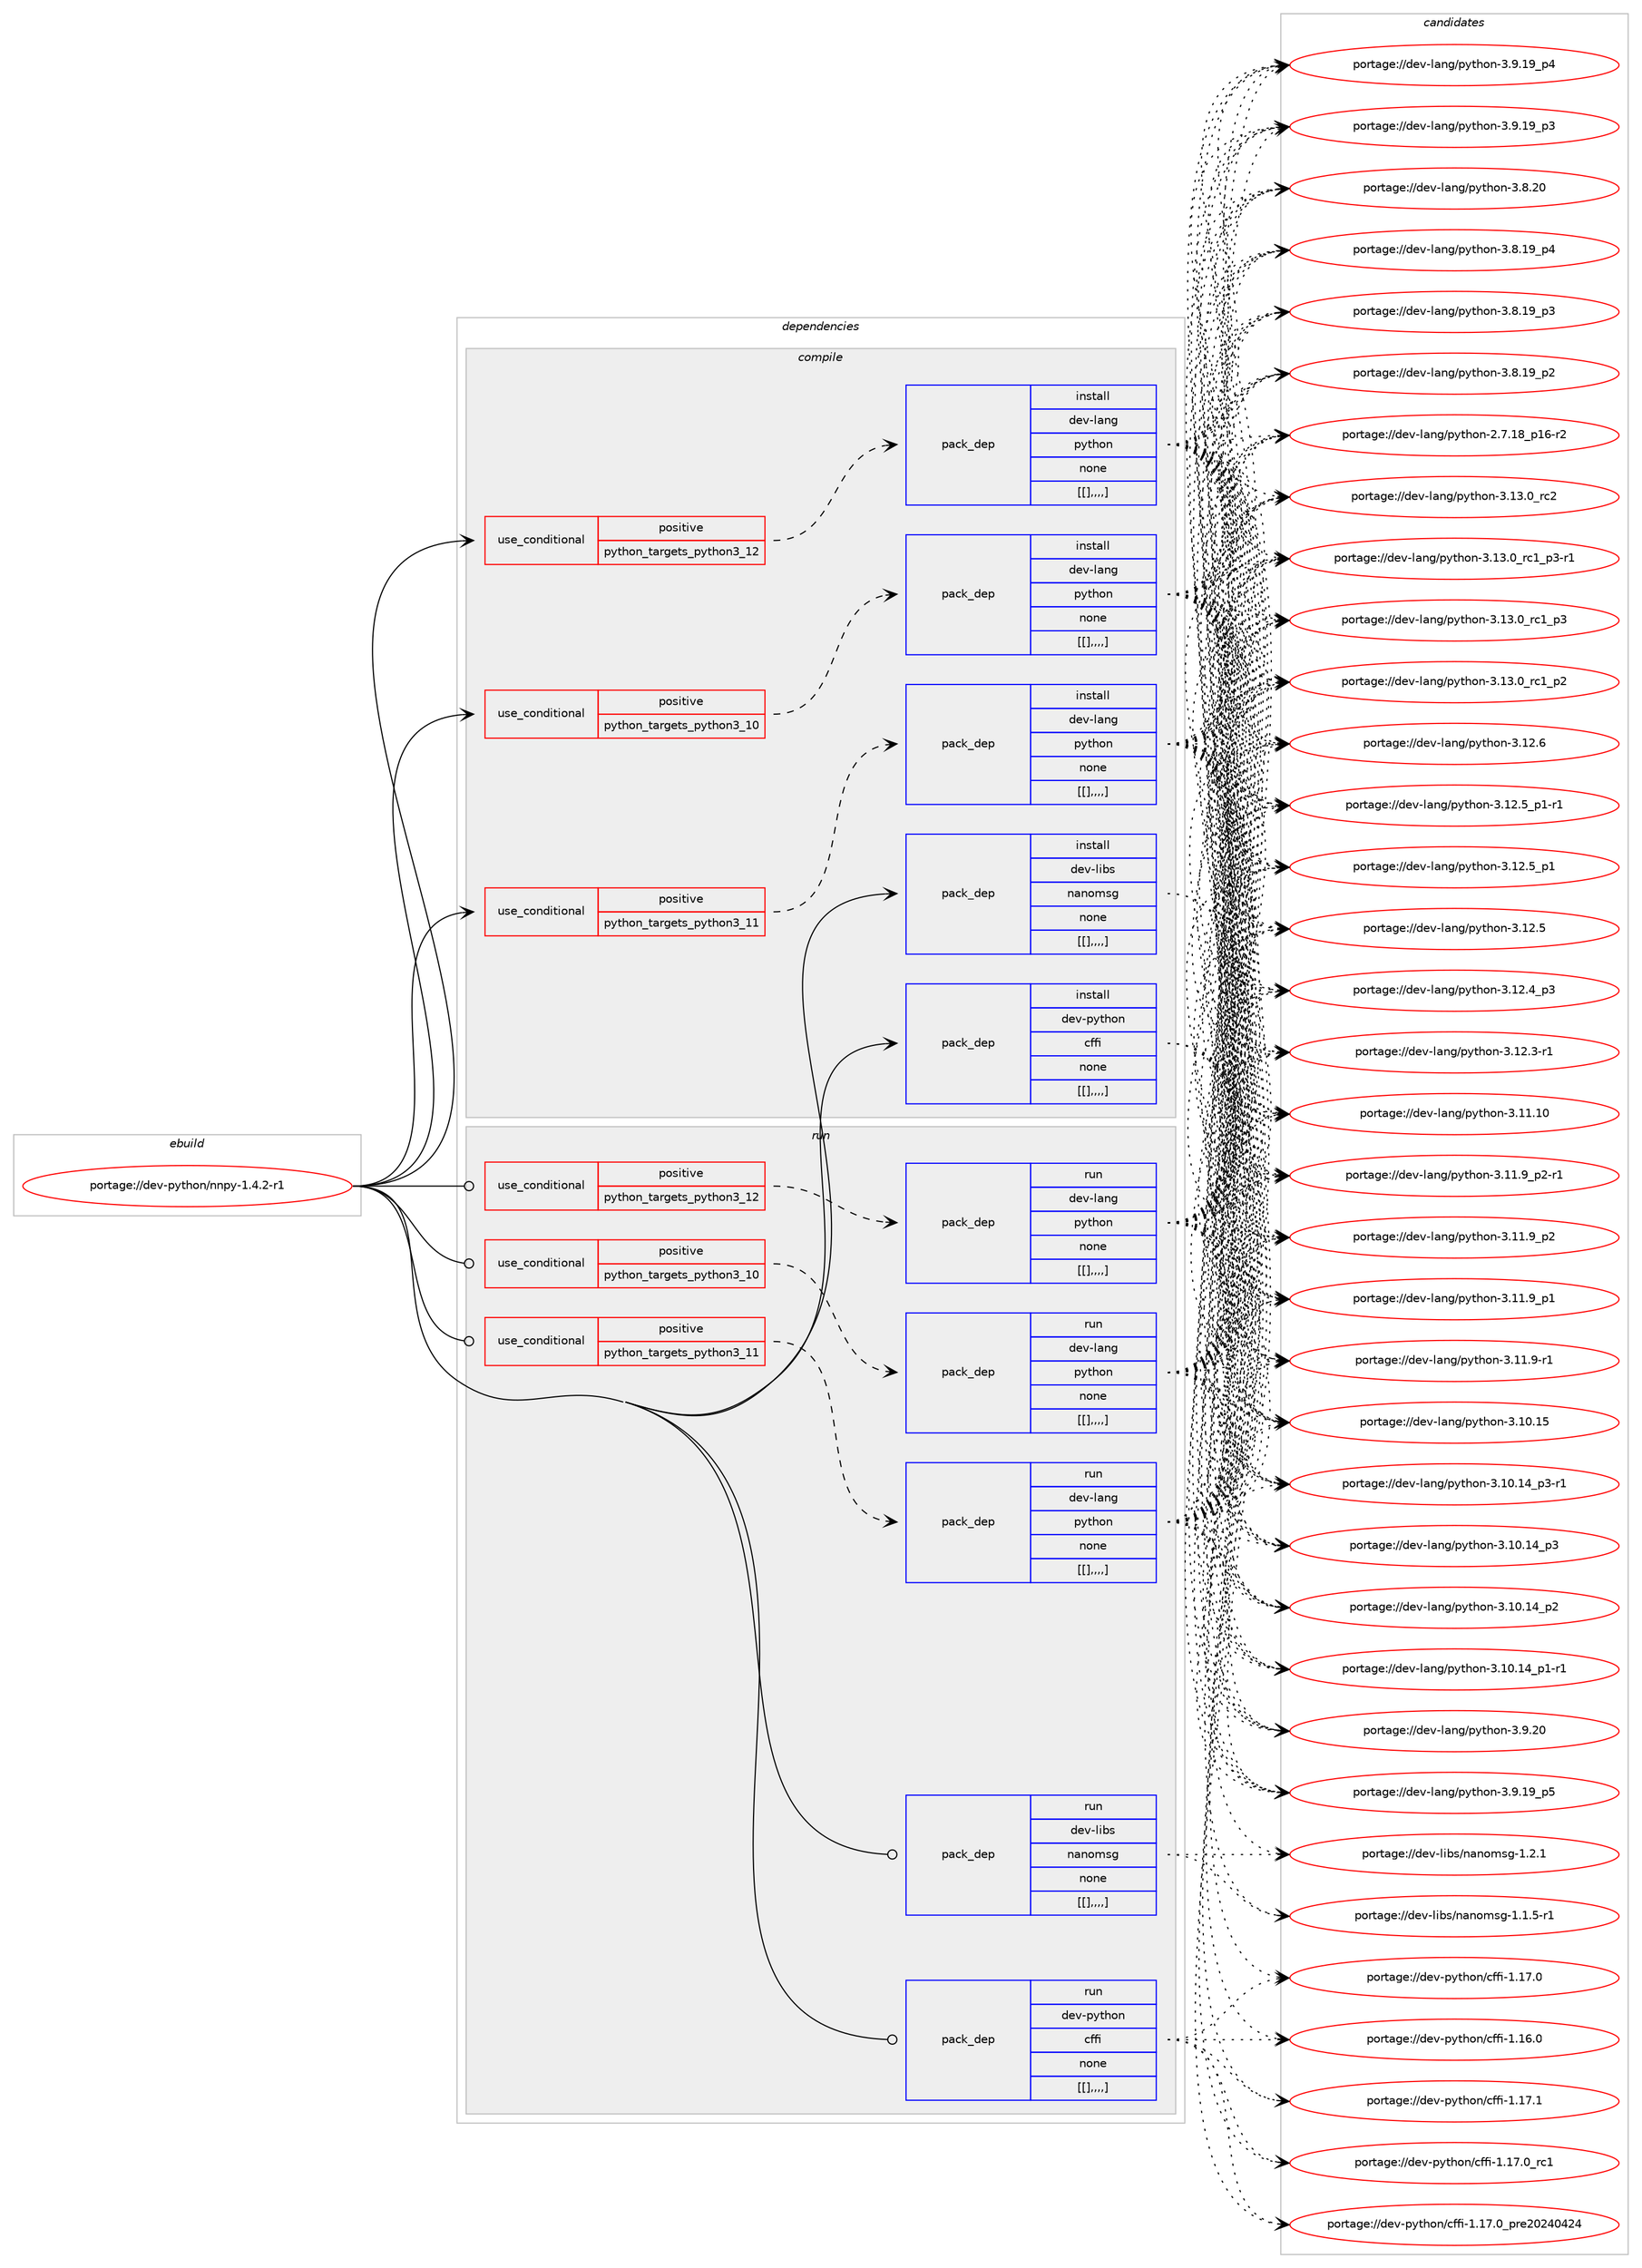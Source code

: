 digraph prolog {

# *************
# Graph options
# *************

newrank=true;
concentrate=true;
compound=true;
graph [rankdir=LR,fontname=Helvetica,fontsize=10,ranksep=1.5];#, ranksep=2.5, nodesep=0.2];
edge  [arrowhead=vee];
node  [fontname=Helvetica,fontsize=10];

# **********
# The ebuild
# **********

subgraph cluster_leftcol {
color=gray;
label=<<i>ebuild</i>>;
id [label="portage://dev-python/nnpy-1.4.2-r1", color=red, width=4, href="../dev-python/nnpy-1.4.2-r1.svg"];
}

# ****************
# The dependencies
# ****************

subgraph cluster_midcol {
color=gray;
label=<<i>dependencies</i>>;
subgraph cluster_compile {
fillcolor="#eeeeee";
style=filled;
label=<<i>compile</i>>;
subgraph cond35935 {
dependency153694 [label=<<TABLE BORDER="0" CELLBORDER="1" CELLSPACING="0" CELLPADDING="4"><TR><TD ROWSPAN="3" CELLPADDING="10">use_conditional</TD></TR><TR><TD>positive</TD></TR><TR><TD>python_targets_python3_10</TD></TR></TABLE>>, shape=none, color=red];
subgraph pack116541 {
dependency153695 [label=<<TABLE BORDER="0" CELLBORDER="1" CELLSPACING="0" CELLPADDING="4" WIDTH="220"><TR><TD ROWSPAN="6" CELLPADDING="30">pack_dep</TD></TR><TR><TD WIDTH="110">install</TD></TR><TR><TD>dev-lang</TD></TR><TR><TD>python</TD></TR><TR><TD>none</TD></TR><TR><TD>[[],,,,]</TD></TR></TABLE>>, shape=none, color=blue];
}
dependency153694:e -> dependency153695:w [weight=20,style="dashed",arrowhead="vee"];
}
id:e -> dependency153694:w [weight=20,style="solid",arrowhead="vee"];
subgraph cond35936 {
dependency153696 [label=<<TABLE BORDER="0" CELLBORDER="1" CELLSPACING="0" CELLPADDING="4"><TR><TD ROWSPAN="3" CELLPADDING="10">use_conditional</TD></TR><TR><TD>positive</TD></TR><TR><TD>python_targets_python3_11</TD></TR></TABLE>>, shape=none, color=red];
subgraph pack116542 {
dependency153697 [label=<<TABLE BORDER="0" CELLBORDER="1" CELLSPACING="0" CELLPADDING="4" WIDTH="220"><TR><TD ROWSPAN="6" CELLPADDING="30">pack_dep</TD></TR><TR><TD WIDTH="110">install</TD></TR><TR><TD>dev-lang</TD></TR><TR><TD>python</TD></TR><TR><TD>none</TD></TR><TR><TD>[[],,,,]</TD></TR></TABLE>>, shape=none, color=blue];
}
dependency153696:e -> dependency153697:w [weight=20,style="dashed",arrowhead="vee"];
}
id:e -> dependency153696:w [weight=20,style="solid",arrowhead="vee"];
subgraph cond35937 {
dependency153698 [label=<<TABLE BORDER="0" CELLBORDER="1" CELLSPACING="0" CELLPADDING="4"><TR><TD ROWSPAN="3" CELLPADDING="10">use_conditional</TD></TR><TR><TD>positive</TD></TR><TR><TD>python_targets_python3_12</TD></TR></TABLE>>, shape=none, color=red];
subgraph pack116543 {
dependency153699 [label=<<TABLE BORDER="0" CELLBORDER="1" CELLSPACING="0" CELLPADDING="4" WIDTH="220"><TR><TD ROWSPAN="6" CELLPADDING="30">pack_dep</TD></TR><TR><TD WIDTH="110">install</TD></TR><TR><TD>dev-lang</TD></TR><TR><TD>python</TD></TR><TR><TD>none</TD></TR><TR><TD>[[],,,,]</TD></TR></TABLE>>, shape=none, color=blue];
}
dependency153698:e -> dependency153699:w [weight=20,style="dashed",arrowhead="vee"];
}
id:e -> dependency153698:w [weight=20,style="solid",arrowhead="vee"];
subgraph pack116544 {
dependency153700 [label=<<TABLE BORDER="0" CELLBORDER="1" CELLSPACING="0" CELLPADDING="4" WIDTH="220"><TR><TD ROWSPAN="6" CELLPADDING="30">pack_dep</TD></TR><TR><TD WIDTH="110">install</TD></TR><TR><TD>dev-libs</TD></TR><TR><TD>nanomsg</TD></TR><TR><TD>none</TD></TR><TR><TD>[[],,,,]</TD></TR></TABLE>>, shape=none, color=blue];
}
id:e -> dependency153700:w [weight=20,style="solid",arrowhead="vee"];
subgraph pack116545 {
dependency153701 [label=<<TABLE BORDER="0" CELLBORDER="1" CELLSPACING="0" CELLPADDING="4" WIDTH="220"><TR><TD ROWSPAN="6" CELLPADDING="30">pack_dep</TD></TR><TR><TD WIDTH="110">install</TD></TR><TR><TD>dev-python</TD></TR><TR><TD>cffi</TD></TR><TR><TD>none</TD></TR><TR><TD>[[],,,,]</TD></TR></TABLE>>, shape=none, color=blue];
}
id:e -> dependency153701:w [weight=20,style="solid",arrowhead="vee"];
}
subgraph cluster_compileandrun {
fillcolor="#eeeeee";
style=filled;
label=<<i>compile and run</i>>;
}
subgraph cluster_run {
fillcolor="#eeeeee";
style=filled;
label=<<i>run</i>>;
subgraph cond35938 {
dependency153702 [label=<<TABLE BORDER="0" CELLBORDER="1" CELLSPACING="0" CELLPADDING="4"><TR><TD ROWSPAN="3" CELLPADDING="10">use_conditional</TD></TR><TR><TD>positive</TD></TR><TR><TD>python_targets_python3_10</TD></TR></TABLE>>, shape=none, color=red];
subgraph pack116546 {
dependency153703 [label=<<TABLE BORDER="0" CELLBORDER="1" CELLSPACING="0" CELLPADDING="4" WIDTH="220"><TR><TD ROWSPAN="6" CELLPADDING="30">pack_dep</TD></TR><TR><TD WIDTH="110">run</TD></TR><TR><TD>dev-lang</TD></TR><TR><TD>python</TD></TR><TR><TD>none</TD></TR><TR><TD>[[],,,,]</TD></TR></TABLE>>, shape=none, color=blue];
}
dependency153702:e -> dependency153703:w [weight=20,style="dashed",arrowhead="vee"];
}
id:e -> dependency153702:w [weight=20,style="solid",arrowhead="odot"];
subgraph cond35939 {
dependency153704 [label=<<TABLE BORDER="0" CELLBORDER="1" CELLSPACING="0" CELLPADDING="4"><TR><TD ROWSPAN="3" CELLPADDING="10">use_conditional</TD></TR><TR><TD>positive</TD></TR><TR><TD>python_targets_python3_11</TD></TR></TABLE>>, shape=none, color=red];
subgraph pack116547 {
dependency153705 [label=<<TABLE BORDER="0" CELLBORDER="1" CELLSPACING="0" CELLPADDING="4" WIDTH="220"><TR><TD ROWSPAN="6" CELLPADDING="30">pack_dep</TD></TR><TR><TD WIDTH="110">run</TD></TR><TR><TD>dev-lang</TD></TR><TR><TD>python</TD></TR><TR><TD>none</TD></TR><TR><TD>[[],,,,]</TD></TR></TABLE>>, shape=none, color=blue];
}
dependency153704:e -> dependency153705:w [weight=20,style="dashed",arrowhead="vee"];
}
id:e -> dependency153704:w [weight=20,style="solid",arrowhead="odot"];
subgraph cond35940 {
dependency153706 [label=<<TABLE BORDER="0" CELLBORDER="1" CELLSPACING="0" CELLPADDING="4"><TR><TD ROWSPAN="3" CELLPADDING="10">use_conditional</TD></TR><TR><TD>positive</TD></TR><TR><TD>python_targets_python3_12</TD></TR></TABLE>>, shape=none, color=red];
subgraph pack116548 {
dependency153707 [label=<<TABLE BORDER="0" CELLBORDER="1" CELLSPACING="0" CELLPADDING="4" WIDTH="220"><TR><TD ROWSPAN="6" CELLPADDING="30">pack_dep</TD></TR><TR><TD WIDTH="110">run</TD></TR><TR><TD>dev-lang</TD></TR><TR><TD>python</TD></TR><TR><TD>none</TD></TR><TR><TD>[[],,,,]</TD></TR></TABLE>>, shape=none, color=blue];
}
dependency153706:e -> dependency153707:w [weight=20,style="dashed",arrowhead="vee"];
}
id:e -> dependency153706:w [weight=20,style="solid",arrowhead="odot"];
subgraph pack116549 {
dependency153708 [label=<<TABLE BORDER="0" CELLBORDER="1" CELLSPACING="0" CELLPADDING="4" WIDTH="220"><TR><TD ROWSPAN="6" CELLPADDING="30">pack_dep</TD></TR><TR><TD WIDTH="110">run</TD></TR><TR><TD>dev-libs</TD></TR><TR><TD>nanomsg</TD></TR><TR><TD>none</TD></TR><TR><TD>[[],,,,]</TD></TR></TABLE>>, shape=none, color=blue];
}
id:e -> dependency153708:w [weight=20,style="solid",arrowhead="odot"];
subgraph pack116550 {
dependency153709 [label=<<TABLE BORDER="0" CELLBORDER="1" CELLSPACING="0" CELLPADDING="4" WIDTH="220"><TR><TD ROWSPAN="6" CELLPADDING="30">pack_dep</TD></TR><TR><TD WIDTH="110">run</TD></TR><TR><TD>dev-python</TD></TR><TR><TD>cffi</TD></TR><TR><TD>none</TD></TR><TR><TD>[[],,,,]</TD></TR></TABLE>>, shape=none, color=blue];
}
id:e -> dependency153709:w [weight=20,style="solid",arrowhead="odot"];
}
}

# **************
# The candidates
# **************

subgraph cluster_choices {
rank=same;
color=gray;
label=<<i>candidates</i>>;

subgraph choice116541 {
color=black;
nodesep=1;
choice10010111845108971101034711212111610411111045514649514648951149950 [label="portage://dev-lang/python-3.13.0_rc2", color=red, width=4,href="../dev-lang/python-3.13.0_rc2.svg"];
choice1001011184510897110103471121211161041111104551464951464895114994995112514511449 [label="portage://dev-lang/python-3.13.0_rc1_p3-r1", color=red, width=4,href="../dev-lang/python-3.13.0_rc1_p3-r1.svg"];
choice100101118451089711010347112121116104111110455146495146489511499499511251 [label="portage://dev-lang/python-3.13.0_rc1_p3", color=red, width=4,href="../dev-lang/python-3.13.0_rc1_p3.svg"];
choice100101118451089711010347112121116104111110455146495146489511499499511250 [label="portage://dev-lang/python-3.13.0_rc1_p2", color=red, width=4,href="../dev-lang/python-3.13.0_rc1_p2.svg"];
choice10010111845108971101034711212111610411111045514649504654 [label="portage://dev-lang/python-3.12.6", color=red, width=4,href="../dev-lang/python-3.12.6.svg"];
choice1001011184510897110103471121211161041111104551464950465395112494511449 [label="portage://dev-lang/python-3.12.5_p1-r1", color=red, width=4,href="../dev-lang/python-3.12.5_p1-r1.svg"];
choice100101118451089711010347112121116104111110455146495046539511249 [label="portage://dev-lang/python-3.12.5_p1", color=red, width=4,href="../dev-lang/python-3.12.5_p1.svg"];
choice10010111845108971101034711212111610411111045514649504653 [label="portage://dev-lang/python-3.12.5", color=red, width=4,href="../dev-lang/python-3.12.5.svg"];
choice100101118451089711010347112121116104111110455146495046529511251 [label="portage://dev-lang/python-3.12.4_p3", color=red, width=4,href="../dev-lang/python-3.12.4_p3.svg"];
choice100101118451089711010347112121116104111110455146495046514511449 [label="portage://dev-lang/python-3.12.3-r1", color=red, width=4,href="../dev-lang/python-3.12.3-r1.svg"];
choice1001011184510897110103471121211161041111104551464949464948 [label="portage://dev-lang/python-3.11.10", color=red, width=4,href="../dev-lang/python-3.11.10.svg"];
choice1001011184510897110103471121211161041111104551464949465795112504511449 [label="portage://dev-lang/python-3.11.9_p2-r1", color=red, width=4,href="../dev-lang/python-3.11.9_p2-r1.svg"];
choice100101118451089711010347112121116104111110455146494946579511250 [label="portage://dev-lang/python-3.11.9_p2", color=red, width=4,href="../dev-lang/python-3.11.9_p2.svg"];
choice100101118451089711010347112121116104111110455146494946579511249 [label="portage://dev-lang/python-3.11.9_p1", color=red, width=4,href="../dev-lang/python-3.11.9_p1.svg"];
choice100101118451089711010347112121116104111110455146494946574511449 [label="portage://dev-lang/python-3.11.9-r1", color=red, width=4,href="../dev-lang/python-3.11.9-r1.svg"];
choice1001011184510897110103471121211161041111104551464948464953 [label="portage://dev-lang/python-3.10.15", color=red, width=4,href="../dev-lang/python-3.10.15.svg"];
choice100101118451089711010347112121116104111110455146494846495295112514511449 [label="portage://dev-lang/python-3.10.14_p3-r1", color=red, width=4,href="../dev-lang/python-3.10.14_p3-r1.svg"];
choice10010111845108971101034711212111610411111045514649484649529511251 [label="portage://dev-lang/python-3.10.14_p3", color=red, width=4,href="../dev-lang/python-3.10.14_p3.svg"];
choice10010111845108971101034711212111610411111045514649484649529511250 [label="portage://dev-lang/python-3.10.14_p2", color=red, width=4,href="../dev-lang/python-3.10.14_p2.svg"];
choice100101118451089711010347112121116104111110455146494846495295112494511449 [label="portage://dev-lang/python-3.10.14_p1-r1", color=red, width=4,href="../dev-lang/python-3.10.14_p1-r1.svg"];
choice10010111845108971101034711212111610411111045514657465048 [label="portage://dev-lang/python-3.9.20", color=red, width=4,href="../dev-lang/python-3.9.20.svg"];
choice100101118451089711010347112121116104111110455146574649579511253 [label="portage://dev-lang/python-3.9.19_p5", color=red, width=4,href="../dev-lang/python-3.9.19_p5.svg"];
choice100101118451089711010347112121116104111110455146574649579511252 [label="portage://dev-lang/python-3.9.19_p4", color=red, width=4,href="../dev-lang/python-3.9.19_p4.svg"];
choice100101118451089711010347112121116104111110455146574649579511251 [label="portage://dev-lang/python-3.9.19_p3", color=red, width=4,href="../dev-lang/python-3.9.19_p3.svg"];
choice10010111845108971101034711212111610411111045514656465048 [label="portage://dev-lang/python-3.8.20", color=red, width=4,href="../dev-lang/python-3.8.20.svg"];
choice100101118451089711010347112121116104111110455146564649579511252 [label="portage://dev-lang/python-3.8.19_p4", color=red, width=4,href="../dev-lang/python-3.8.19_p4.svg"];
choice100101118451089711010347112121116104111110455146564649579511251 [label="portage://dev-lang/python-3.8.19_p3", color=red, width=4,href="../dev-lang/python-3.8.19_p3.svg"];
choice100101118451089711010347112121116104111110455146564649579511250 [label="portage://dev-lang/python-3.8.19_p2", color=red, width=4,href="../dev-lang/python-3.8.19_p2.svg"];
choice100101118451089711010347112121116104111110455046554649569511249544511450 [label="portage://dev-lang/python-2.7.18_p16-r2", color=red, width=4,href="../dev-lang/python-2.7.18_p16-r2.svg"];
dependency153695:e -> choice10010111845108971101034711212111610411111045514649514648951149950:w [style=dotted,weight="100"];
dependency153695:e -> choice1001011184510897110103471121211161041111104551464951464895114994995112514511449:w [style=dotted,weight="100"];
dependency153695:e -> choice100101118451089711010347112121116104111110455146495146489511499499511251:w [style=dotted,weight="100"];
dependency153695:e -> choice100101118451089711010347112121116104111110455146495146489511499499511250:w [style=dotted,weight="100"];
dependency153695:e -> choice10010111845108971101034711212111610411111045514649504654:w [style=dotted,weight="100"];
dependency153695:e -> choice1001011184510897110103471121211161041111104551464950465395112494511449:w [style=dotted,weight="100"];
dependency153695:e -> choice100101118451089711010347112121116104111110455146495046539511249:w [style=dotted,weight="100"];
dependency153695:e -> choice10010111845108971101034711212111610411111045514649504653:w [style=dotted,weight="100"];
dependency153695:e -> choice100101118451089711010347112121116104111110455146495046529511251:w [style=dotted,weight="100"];
dependency153695:e -> choice100101118451089711010347112121116104111110455146495046514511449:w [style=dotted,weight="100"];
dependency153695:e -> choice1001011184510897110103471121211161041111104551464949464948:w [style=dotted,weight="100"];
dependency153695:e -> choice1001011184510897110103471121211161041111104551464949465795112504511449:w [style=dotted,weight="100"];
dependency153695:e -> choice100101118451089711010347112121116104111110455146494946579511250:w [style=dotted,weight="100"];
dependency153695:e -> choice100101118451089711010347112121116104111110455146494946579511249:w [style=dotted,weight="100"];
dependency153695:e -> choice100101118451089711010347112121116104111110455146494946574511449:w [style=dotted,weight="100"];
dependency153695:e -> choice1001011184510897110103471121211161041111104551464948464953:w [style=dotted,weight="100"];
dependency153695:e -> choice100101118451089711010347112121116104111110455146494846495295112514511449:w [style=dotted,weight="100"];
dependency153695:e -> choice10010111845108971101034711212111610411111045514649484649529511251:w [style=dotted,weight="100"];
dependency153695:e -> choice10010111845108971101034711212111610411111045514649484649529511250:w [style=dotted,weight="100"];
dependency153695:e -> choice100101118451089711010347112121116104111110455146494846495295112494511449:w [style=dotted,weight="100"];
dependency153695:e -> choice10010111845108971101034711212111610411111045514657465048:w [style=dotted,weight="100"];
dependency153695:e -> choice100101118451089711010347112121116104111110455146574649579511253:w [style=dotted,weight="100"];
dependency153695:e -> choice100101118451089711010347112121116104111110455146574649579511252:w [style=dotted,weight="100"];
dependency153695:e -> choice100101118451089711010347112121116104111110455146574649579511251:w [style=dotted,weight="100"];
dependency153695:e -> choice10010111845108971101034711212111610411111045514656465048:w [style=dotted,weight="100"];
dependency153695:e -> choice100101118451089711010347112121116104111110455146564649579511252:w [style=dotted,weight="100"];
dependency153695:e -> choice100101118451089711010347112121116104111110455146564649579511251:w [style=dotted,weight="100"];
dependency153695:e -> choice100101118451089711010347112121116104111110455146564649579511250:w [style=dotted,weight="100"];
dependency153695:e -> choice100101118451089711010347112121116104111110455046554649569511249544511450:w [style=dotted,weight="100"];
}
subgraph choice116542 {
color=black;
nodesep=1;
choice10010111845108971101034711212111610411111045514649514648951149950 [label="portage://dev-lang/python-3.13.0_rc2", color=red, width=4,href="../dev-lang/python-3.13.0_rc2.svg"];
choice1001011184510897110103471121211161041111104551464951464895114994995112514511449 [label="portage://dev-lang/python-3.13.0_rc1_p3-r1", color=red, width=4,href="../dev-lang/python-3.13.0_rc1_p3-r1.svg"];
choice100101118451089711010347112121116104111110455146495146489511499499511251 [label="portage://dev-lang/python-3.13.0_rc1_p3", color=red, width=4,href="../dev-lang/python-3.13.0_rc1_p3.svg"];
choice100101118451089711010347112121116104111110455146495146489511499499511250 [label="portage://dev-lang/python-3.13.0_rc1_p2", color=red, width=4,href="../dev-lang/python-3.13.0_rc1_p2.svg"];
choice10010111845108971101034711212111610411111045514649504654 [label="portage://dev-lang/python-3.12.6", color=red, width=4,href="../dev-lang/python-3.12.6.svg"];
choice1001011184510897110103471121211161041111104551464950465395112494511449 [label="portage://dev-lang/python-3.12.5_p1-r1", color=red, width=4,href="../dev-lang/python-3.12.5_p1-r1.svg"];
choice100101118451089711010347112121116104111110455146495046539511249 [label="portage://dev-lang/python-3.12.5_p1", color=red, width=4,href="../dev-lang/python-3.12.5_p1.svg"];
choice10010111845108971101034711212111610411111045514649504653 [label="portage://dev-lang/python-3.12.5", color=red, width=4,href="../dev-lang/python-3.12.5.svg"];
choice100101118451089711010347112121116104111110455146495046529511251 [label="portage://dev-lang/python-3.12.4_p3", color=red, width=4,href="../dev-lang/python-3.12.4_p3.svg"];
choice100101118451089711010347112121116104111110455146495046514511449 [label="portage://dev-lang/python-3.12.3-r1", color=red, width=4,href="../dev-lang/python-3.12.3-r1.svg"];
choice1001011184510897110103471121211161041111104551464949464948 [label="portage://dev-lang/python-3.11.10", color=red, width=4,href="../dev-lang/python-3.11.10.svg"];
choice1001011184510897110103471121211161041111104551464949465795112504511449 [label="portage://dev-lang/python-3.11.9_p2-r1", color=red, width=4,href="../dev-lang/python-3.11.9_p2-r1.svg"];
choice100101118451089711010347112121116104111110455146494946579511250 [label="portage://dev-lang/python-3.11.9_p2", color=red, width=4,href="../dev-lang/python-3.11.9_p2.svg"];
choice100101118451089711010347112121116104111110455146494946579511249 [label="portage://dev-lang/python-3.11.9_p1", color=red, width=4,href="../dev-lang/python-3.11.9_p1.svg"];
choice100101118451089711010347112121116104111110455146494946574511449 [label="portage://dev-lang/python-3.11.9-r1", color=red, width=4,href="../dev-lang/python-3.11.9-r1.svg"];
choice1001011184510897110103471121211161041111104551464948464953 [label="portage://dev-lang/python-3.10.15", color=red, width=4,href="../dev-lang/python-3.10.15.svg"];
choice100101118451089711010347112121116104111110455146494846495295112514511449 [label="portage://dev-lang/python-3.10.14_p3-r1", color=red, width=4,href="../dev-lang/python-3.10.14_p3-r1.svg"];
choice10010111845108971101034711212111610411111045514649484649529511251 [label="portage://dev-lang/python-3.10.14_p3", color=red, width=4,href="../dev-lang/python-3.10.14_p3.svg"];
choice10010111845108971101034711212111610411111045514649484649529511250 [label="portage://dev-lang/python-3.10.14_p2", color=red, width=4,href="../dev-lang/python-3.10.14_p2.svg"];
choice100101118451089711010347112121116104111110455146494846495295112494511449 [label="portage://dev-lang/python-3.10.14_p1-r1", color=red, width=4,href="../dev-lang/python-3.10.14_p1-r1.svg"];
choice10010111845108971101034711212111610411111045514657465048 [label="portage://dev-lang/python-3.9.20", color=red, width=4,href="../dev-lang/python-3.9.20.svg"];
choice100101118451089711010347112121116104111110455146574649579511253 [label="portage://dev-lang/python-3.9.19_p5", color=red, width=4,href="../dev-lang/python-3.9.19_p5.svg"];
choice100101118451089711010347112121116104111110455146574649579511252 [label="portage://dev-lang/python-3.9.19_p4", color=red, width=4,href="../dev-lang/python-3.9.19_p4.svg"];
choice100101118451089711010347112121116104111110455146574649579511251 [label="portage://dev-lang/python-3.9.19_p3", color=red, width=4,href="../dev-lang/python-3.9.19_p3.svg"];
choice10010111845108971101034711212111610411111045514656465048 [label="portage://dev-lang/python-3.8.20", color=red, width=4,href="../dev-lang/python-3.8.20.svg"];
choice100101118451089711010347112121116104111110455146564649579511252 [label="portage://dev-lang/python-3.8.19_p4", color=red, width=4,href="../dev-lang/python-3.8.19_p4.svg"];
choice100101118451089711010347112121116104111110455146564649579511251 [label="portage://dev-lang/python-3.8.19_p3", color=red, width=4,href="../dev-lang/python-3.8.19_p3.svg"];
choice100101118451089711010347112121116104111110455146564649579511250 [label="portage://dev-lang/python-3.8.19_p2", color=red, width=4,href="../dev-lang/python-3.8.19_p2.svg"];
choice100101118451089711010347112121116104111110455046554649569511249544511450 [label="portage://dev-lang/python-2.7.18_p16-r2", color=red, width=4,href="../dev-lang/python-2.7.18_p16-r2.svg"];
dependency153697:e -> choice10010111845108971101034711212111610411111045514649514648951149950:w [style=dotted,weight="100"];
dependency153697:e -> choice1001011184510897110103471121211161041111104551464951464895114994995112514511449:w [style=dotted,weight="100"];
dependency153697:e -> choice100101118451089711010347112121116104111110455146495146489511499499511251:w [style=dotted,weight="100"];
dependency153697:e -> choice100101118451089711010347112121116104111110455146495146489511499499511250:w [style=dotted,weight="100"];
dependency153697:e -> choice10010111845108971101034711212111610411111045514649504654:w [style=dotted,weight="100"];
dependency153697:e -> choice1001011184510897110103471121211161041111104551464950465395112494511449:w [style=dotted,weight="100"];
dependency153697:e -> choice100101118451089711010347112121116104111110455146495046539511249:w [style=dotted,weight="100"];
dependency153697:e -> choice10010111845108971101034711212111610411111045514649504653:w [style=dotted,weight="100"];
dependency153697:e -> choice100101118451089711010347112121116104111110455146495046529511251:w [style=dotted,weight="100"];
dependency153697:e -> choice100101118451089711010347112121116104111110455146495046514511449:w [style=dotted,weight="100"];
dependency153697:e -> choice1001011184510897110103471121211161041111104551464949464948:w [style=dotted,weight="100"];
dependency153697:e -> choice1001011184510897110103471121211161041111104551464949465795112504511449:w [style=dotted,weight="100"];
dependency153697:e -> choice100101118451089711010347112121116104111110455146494946579511250:w [style=dotted,weight="100"];
dependency153697:e -> choice100101118451089711010347112121116104111110455146494946579511249:w [style=dotted,weight="100"];
dependency153697:e -> choice100101118451089711010347112121116104111110455146494946574511449:w [style=dotted,weight="100"];
dependency153697:e -> choice1001011184510897110103471121211161041111104551464948464953:w [style=dotted,weight="100"];
dependency153697:e -> choice100101118451089711010347112121116104111110455146494846495295112514511449:w [style=dotted,weight="100"];
dependency153697:e -> choice10010111845108971101034711212111610411111045514649484649529511251:w [style=dotted,weight="100"];
dependency153697:e -> choice10010111845108971101034711212111610411111045514649484649529511250:w [style=dotted,weight="100"];
dependency153697:e -> choice100101118451089711010347112121116104111110455146494846495295112494511449:w [style=dotted,weight="100"];
dependency153697:e -> choice10010111845108971101034711212111610411111045514657465048:w [style=dotted,weight="100"];
dependency153697:e -> choice100101118451089711010347112121116104111110455146574649579511253:w [style=dotted,weight="100"];
dependency153697:e -> choice100101118451089711010347112121116104111110455146574649579511252:w [style=dotted,weight="100"];
dependency153697:e -> choice100101118451089711010347112121116104111110455146574649579511251:w [style=dotted,weight="100"];
dependency153697:e -> choice10010111845108971101034711212111610411111045514656465048:w [style=dotted,weight="100"];
dependency153697:e -> choice100101118451089711010347112121116104111110455146564649579511252:w [style=dotted,weight="100"];
dependency153697:e -> choice100101118451089711010347112121116104111110455146564649579511251:w [style=dotted,weight="100"];
dependency153697:e -> choice100101118451089711010347112121116104111110455146564649579511250:w [style=dotted,weight="100"];
dependency153697:e -> choice100101118451089711010347112121116104111110455046554649569511249544511450:w [style=dotted,weight="100"];
}
subgraph choice116543 {
color=black;
nodesep=1;
choice10010111845108971101034711212111610411111045514649514648951149950 [label="portage://dev-lang/python-3.13.0_rc2", color=red, width=4,href="../dev-lang/python-3.13.0_rc2.svg"];
choice1001011184510897110103471121211161041111104551464951464895114994995112514511449 [label="portage://dev-lang/python-3.13.0_rc1_p3-r1", color=red, width=4,href="../dev-lang/python-3.13.0_rc1_p3-r1.svg"];
choice100101118451089711010347112121116104111110455146495146489511499499511251 [label="portage://dev-lang/python-3.13.0_rc1_p3", color=red, width=4,href="../dev-lang/python-3.13.0_rc1_p3.svg"];
choice100101118451089711010347112121116104111110455146495146489511499499511250 [label="portage://dev-lang/python-3.13.0_rc1_p2", color=red, width=4,href="../dev-lang/python-3.13.0_rc1_p2.svg"];
choice10010111845108971101034711212111610411111045514649504654 [label="portage://dev-lang/python-3.12.6", color=red, width=4,href="../dev-lang/python-3.12.6.svg"];
choice1001011184510897110103471121211161041111104551464950465395112494511449 [label="portage://dev-lang/python-3.12.5_p1-r1", color=red, width=4,href="../dev-lang/python-3.12.5_p1-r1.svg"];
choice100101118451089711010347112121116104111110455146495046539511249 [label="portage://dev-lang/python-3.12.5_p1", color=red, width=4,href="../dev-lang/python-3.12.5_p1.svg"];
choice10010111845108971101034711212111610411111045514649504653 [label="portage://dev-lang/python-3.12.5", color=red, width=4,href="../dev-lang/python-3.12.5.svg"];
choice100101118451089711010347112121116104111110455146495046529511251 [label="portage://dev-lang/python-3.12.4_p3", color=red, width=4,href="../dev-lang/python-3.12.4_p3.svg"];
choice100101118451089711010347112121116104111110455146495046514511449 [label="portage://dev-lang/python-3.12.3-r1", color=red, width=4,href="../dev-lang/python-3.12.3-r1.svg"];
choice1001011184510897110103471121211161041111104551464949464948 [label="portage://dev-lang/python-3.11.10", color=red, width=4,href="../dev-lang/python-3.11.10.svg"];
choice1001011184510897110103471121211161041111104551464949465795112504511449 [label="portage://dev-lang/python-3.11.9_p2-r1", color=red, width=4,href="../dev-lang/python-3.11.9_p2-r1.svg"];
choice100101118451089711010347112121116104111110455146494946579511250 [label="portage://dev-lang/python-3.11.9_p2", color=red, width=4,href="../dev-lang/python-3.11.9_p2.svg"];
choice100101118451089711010347112121116104111110455146494946579511249 [label="portage://dev-lang/python-3.11.9_p1", color=red, width=4,href="../dev-lang/python-3.11.9_p1.svg"];
choice100101118451089711010347112121116104111110455146494946574511449 [label="portage://dev-lang/python-3.11.9-r1", color=red, width=4,href="../dev-lang/python-3.11.9-r1.svg"];
choice1001011184510897110103471121211161041111104551464948464953 [label="portage://dev-lang/python-3.10.15", color=red, width=4,href="../dev-lang/python-3.10.15.svg"];
choice100101118451089711010347112121116104111110455146494846495295112514511449 [label="portage://dev-lang/python-3.10.14_p3-r1", color=red, width=4,href="../dev-lang/python-3.10.14_p3-r1.svg"];
choice10010111845108971101034711212111610411111045514649484649529511251 [label="portage://dev-lang/python-3.10.14_p3", color=red, width=4,href="../dev-lang/python-3.10.14_p3.svg"];
choice10010111845108971101034711212111610411111045514649484649529511250 [label="portage://dev-lang/python-3.10.14_p2", color=red, width=4,href="../dev-lang/python-3.10.14_p2.svg"];
choice100101118451089711010347112121116104111110455146494846495295112494511449 [label="portage://dev-lang/python-3.10.14_p1-r1", color=red, width=4,href="../dev-lang/python-3.10.14_p1-r1.svg"];
choice10010111845108971101034711212111610411111045514657465048 [label="portage://dev-lang/python-3.9.20", color=red, width=4,href="../dev-lang/python-3.9.20.svg"];
choice100101118451089711010347112121116104111110455146574649579511253 [label="portage://dev-lang/python-3.9.19_p5", color=red, width=4,href="../dev-lang/python-3.9.19_p5.svg"];
choice100101118451089711010347112121116104111110455146574649579511252 [label="portage://dev-lang/python-3.9.19_p4", color=red, width=4,href="../dev-lang/python-3.9.19_p4.svg"];
choice100101118451089711010347112121116104111110455146574649579511251 [label="portage://dev-lang/python-3.9.19_p3", color=red, width=4,href="../dev-lang/python-3.9.19_p3.svg"];
choice10010111845108971101034711212111610411111045514656465048 [label="portage://dev-lang/python-3.8.20", color=red, width=4,href="../dev-lang/python-3.8.20.svg"];
choice100101118451089711010347112121116104111110455146564649579511252 [label="portage://dev-lang/python-3.8.19_p4", color=red, width=4,href="../dev-lang/python-3.8.19_p4.svg"];
choice100101118451089711010347112121116104111110455146564649579511251 [label="portage://dev-lang/python-3.8.19_p3", color=red, width=4,href="../dev-lang/python-3.8.19_p3.svg"];
choice100101118451089711010347112121116104111110455146564649579511250 [label="portage://dev-lang/python-3.8.19_p2", color=red, width=4,href="../dev-lang/python-3.8.19_p2.svg"];
choice100101118451089711010347112121116104111110455046554649569511249544511450 [label="portage://dev-lang/python-2.7.18_p16-r2", color=red, width=4,href="../dev-lang/python-2.7.18_p16-r2.svg"];
dependency153699:e -> choice10010111845108971101034711212111610411111045514649514648951149950:w [style=dotted,weight="100"];
dependency153699:e -> choice1001011184510897110103471121211161041111104551464951464895114994995112514511449:w [style=dotted,weight="100"];
dependency153699:e -> choice100101118451089711010347112121116104111110455146495146489511499499511251:w [style=dotted,weight="100"];
dependency153699:e -> choice100101118451089711010347112121116104111110455146495146489511499499511250:w [style=dotted,weight="100"];
dependency153699:e -> choice10010111845108971101034711212111610411111045514649504654:w [style=dotted,weight="100"];
dependency153699:e -> choice1001011184510897110103471121211161041111104551464950465395112494511449:w [style=dotted,weight="100"];
dependency153699:e -> choice100101118451089711010347112121116104111110455146495046539511249:w [style=dotted,weight="100"];
dependency153699:e -> choice10010111845108971101034711212111610411111045514649504653:w [style=dotted,weight="100"];
dependency153699:e -> choice100101118451089711010347112121116104111110455146495046529511251:w [style=dotted,weight="100"];
dependency153699:e -> choice100101118451089711010347112121116104111110455146495046514511449:w [style=dotted,weight="100"];
dependency153699:e -> choice1001011184510897110103471121211161041111104551464949464948:w [style=dotted,weight="100"];
dependency153699:e -> choice1001011184510897110103471121211161041111104551464949465795112504511449:w [style=dotted,weight="100"];
dependency153699:e -> choice100101118451089711010347112121116104111110455146494946579511250:w [style=dotted,weight="100"];
dependency153699:e -> choice100101118451089711010347112121116104111110455146494946579511249:w [style=dotted,weight="100"];
dependency153699:e -> choice100101118451089711010347112121116104111110455146494946574511449:w [style=dotted,weight="100"];
dependency153699:e -> choice1001011184510897110103471121211161041111104551464948464953:w [style=dotted,weight="100"];
dependency153699:e -> choice100101118451089711010347112121116104111110455146494846495295112514511449:w [style=dotted,weight="100"];
dependency153699:e -> choice10010111845108971101034711212111610411111045514649484649529511251:w [style=dotted,weight="100"];
dependency153699:e -> choice10010111845108971101034711212111610411111045514649484649529511250:w [style=dotted,weight="100"];
dependency153699:e -> choice100101118451089711010347112121116104111110455146494846495295112494511449:w [style=dotted,weight="100"];
dependency153699:e -> choice10010111845108971101034711212111610411111045514657465048:w [style=dotted,weight="100"];
dependency153699:e -> choice100101118451089711010347112121116104111110455146574649579511253:w [style=dotted,weight="100"];
dependency153699:e -> choice100101118451089711010347112121116104111110455146574649579511252:w [style=dotted,weight="100"];
dependency153699:e -> choice100101118451089711010347112121116104111110455146574649579511251:w [style=dotted,weight="100"];
dependency153699:e -> choice10010111845108971101034711212111610411111045514656465048:w [style=dotted,weight="100"];
dependency153699:e -> choice100101118451089711010347112121116104111110455146564649579511252:w [style=dotted,weight="100"];
dependency153699:e -> choice100101118451089711010347112121116104111110455146564649579511251:w [style=dotted,weight="100"];
dependency153699:e -> choice100101118451089711010347112121116104111110455146564649579511250:w [style=dotted,weight="100"];
dependency153699:e -> choice100101118451089711010347112121116104111110455046554649569511249544511450:w [style=dotted,weight="100"];
}
subgraph choice116544 {
color=black;
nodesep=1;
choice10010111845108105981154711097110111109115103454946504649 [label="portage://dev-libs/nanomsg-1.2.1", color=red, width=4,href="../dev-libs/nanomsg-1.2.1.svg"];
choice100101118451081059811547110971101111091151034549464946534511449 [label="portage://dev-libs/nanomsg-1.1.5-r1", color=red, width=4,href="../dev-libs/nanomsg-1.1.5-r1.svg"];
dependency153700:e -> choice10010111845108105981154711097110111109115103454946504649:w [style=dotted,weight="100"];
dependency153700:e -> choice100101118451081059811547110971101111091151034549464946534511449:w [style=dotted,weight="100"];
}
subgraph choice116545 {
color=black;
nodesep=1;
choice10010111845112121116104111110479910210210545494649554649 [label="portage://dev-python/cffi-1.17.1", color=red, width=4,href="../dev-python/cffi-1.17.1.svg"];
choice10010111845112121116104111110479910210210545494649554648951149949 [label="portage://dev-python/cffi-1.17.0_rc1", color=red, width=4,href="../dev-python/cffi-1.17.0_rc1.svg"];
choice10010111845112121116104111110479910210210545494649554648951121141015048505248525052 [label="portage://dev-python/cffi-1.17.0_pre20240424", color=red, width=4,href="../dev-python/cffi-1.17.0_pre20240424.svg"];
choice10010111845112121116104111110479910210210545494649554648 [label="portage://dev-python/cffi-1.17.0", color=red, width=4,href="../dev-python/cffi-1.17.0.svg"];
choice10010111845112121116104111110479910210210545494649544648 [label="portage://dev-python/cffi-1.16.0", color=red, width=4,href="../dev-python/cffi-1.16.0.svg"];
dependency153701:e -> choice10010111845112121116104111110479910210210545494649554649:w [style=dotted,weight="100"];
dependency153701:e -> choice10010111845112121116104111110479910210210545494649554648951149949:w [style=dotted,weight="100"];
dependency153701:e -> choice10010111845112121116104111110479910210210545494649554648951121141015048505248525052:w [style=dotted,weight="100"];
dependency153701:e -> choice10010111845112121116104111110479910210210545494649554648:w [style=dotted,weight="100"];
dependency153701:e -> choice10010111845112121116104111110479910210210545494649544648:w [style=dotted,weight="100"];
}
subgraph choice116546 {
color=black;
nodesep=1;
choice10010111845108971101034711212111610411111045514649514648951149950 [label="portage://dev-lang/python-3.13.0_rc2", color=red, width=4,href="../dev-lang/python-3.13.0_rc2.svg"];
choice1001011184510897110103471121211161041111104551464951464895114994995112514511449 [label="portage://dev-lang/python-3.13.0_rc1_p3-r1", color=red, width=4,href="../dev-lang/python-3.13.0_rc1_p3-r1.svg"];
choice100101118451089711010347112121116104111110455146495146489511499499511251 [label="portage://dev-lang/python-3.13.0_rc1_p3", color=red, width=4,href="../dev-lang/python-3.13.0_rc1_p3.svg"];
choice100101118451089711010347112121116104111110455146495146489511499499511250 [label="portage://dev-lang/python-3.13.0_rc1_p2", color=red, width=4,href="../dev-lang/python-3.13.0_rc1_p2.svg"];
choice10010111845108971101034711212111610411111045514649504654 [label="portage://dev-lang/python-3.12.6", color=red, width=4,href="../dev-lang/python-3.12.6.svg"];
choice1001011184510897110103471121211161041111104551464950465395112494511449 [label="portage://dev-lang/python-3.12.5_p1-r1", color=red, width=4,href="../dev-lang/python-3.12.5_p1-r1.svg"];
choice100101118451089711010347112121116104111110455146495046539511249 [label="portage://dev-lang/python-3.12.5_p1", color=red, width=4,href="../dev-lang/python-3.12.5_p1.svg"];
choice10010111845108971101034711212111610411111045514649504653 [label="portage://dev-lang/python-3.12.5", color=red, width=4,href="../dev-lang/python-3.12.5.svg"];
choice100101118451089711010347112121116104111110455146495046529511251 [label="portage://dev-lang/python-3.12.4_p3", color=red, width=4,href="../dev-lang/python-3.12.4_p3.svg"];
choice100101118451089711010347112121116104111110455146495046514511449 [label="portage://dev-lang/python-3.12.3-r1", color=red, width=4,href="../dev-lang/python-3.12.3-r1.svg"];
choice1001011184510897110103471121211161041111104551464949464948 [label="portage://dev-lang/python-3.11.10", color=red, width=4,href="../dev-lang/python-3.11.10.svg"];
choice1001011184510897110103471121211161041111104551464949465795112504511449 [label="portage://dev-lang/python-3.11.9_p2-r1", color=red, width=4,href="../dev-lang/python-3.11.9_p2-r1.svg"];
choice100101118451089711010347112121116104111110455146494946579511250 [label="portage://dev-lang/python-3.11.9_p2", color=red, width=4,href="../dev-lang/python-3.11.9_p2.svg"];
choice100101118451089711010347112121116104111110455146494946579511249 [label="portage://dev-lang/python-3.11.9_p1", color=red, width=4,href="../dev-lang/python-3.11.9_p1.svg"];
choice100101118451089711010347112121116104111110455146494946574511449 [label="portage://dev-lang/python-3.11.9-r1", color=red, width=4,href="../dev-lang/python-3.11.9-r1.svg"];
choice1001011184510897110103471121211161041111104551464948464953 [label="portage://dev-lang/python-3.10.15", color=red, width=4,href="../dev-lang/python-3.10.15.svg"];
choice100101118451089711010347112121116104111110455146494846495295112514511449 [label="portage://dev-lang/python-3.10.14_p3-r1", color=red, width=4,href="../dev-lang/python-3.10.14_p3-r1.svg"];
choice10010111845108971101034711212111610411111045514649484649529511251 [label="portage://dev-lang/python-3.10.14_p3", color=red, width=4,href="../dev-lang/python-3.10.14_p3.svg"];
choice10010111845108971101034711212111610411111045514649484649529511250 [label="portage://dev-lang/python-3.10.14_p2", color=red, width=4,href="../dev-lang/python-3.10.14_p2.svg"];
choice100101118451089711010347112121116104111110455146494846495295112494511449 [label="portage://dev-lang/python-3.10.14_p1-r1", color=red, width=4,href="../dev-lang/python-3.10.14_p1-r1.svg"];
choice10010111845108971101034711212111610411111045514657465048 [label="portage://dev-lang/python-3.9.20", color=red, width=4,href="../dev-lang/python-3.9.20.svg"];
choice100101118451089711010347112121116104111110455146574649579511253 [label="portage://dev-lang/python-3.9.19_p5", color=red, width=4,href="../dev-lang/python-3.9.19_p5.svg"];
choice100101118451089711010347112121116104111110455146574649579511252 [label="portage://dev-lang/python-3.9.19_p4", color=red, width=4,href="../dev-lang/python-3.9.19_p4.svg"];
choice100101118451089711010347112121116104111110455146574649579511251 [label="portage://dev-lang/python-3.9.19_p3", color=red, width=4,href="../dev-lang/python-3.9.19_p3.svg"];
choice10010111845108971101034711212111610411111045514656465048 [label="portage://dev-lang/python-3.8.20", color=red, width=4,href="../dev-lang/python-3.8.20.svg"];
choice100101118451089711010347112121116104111110455146564649579511252 [label="portage://dev-lang/python-3.8.19_p4", color=red, width=4,href="../dev-lang/python-3.8.19_p4.svg"];
choice100101118451089711010347112121116104111110455146564649579511251 [label="portage://dev-lang/python-3.8.19_p3", color=red, width=4,href="../dev-lang/python-3.8.19_p3.svg"];
choice100101118451089711010347112121116104111110455146564649579511250 [label="portage://dev-lang/python-3.8.19_p2", color=red, width=4,href="../dev-lang/python-3.8.19_p2.svg"];
choice100101118451089711010347112121116104111110455046554649569511249544511450 [label="portage://dev-lang/python-2.7.18_p16-r2", color=red, width=4,href="../dev-lang/python-2.7.18_p16-r2.svg"];
dependency153703:e -> choice10010111845108971101034711212111610411111045514649514648951149950:w [style=dotted,weight="100"];
dependency153703:e -> choice1001011184510897110103471121211161041111104551464951464895114994995112514511449:w [style=dotted,weight="100"];
dependency153703:e -> choice100101118451089711010347112121116104111110455146495146489511499499511251:w [style=dotted,weight="100"];
dependency153703:e -> choice100101118451089711010347112121116104111110455146495146489511499499511250:w [style=dotted,weight="100"];
dependency153703:e -> choice10010111845108971101034711212111610411111045514649504654:w [style=dotted,weight="100"];
dependency153703:e -> choice1001011184510897110103471121211161041111104551464950465395112494511449:w [style=dotted,weight="100"];
dependency153703:e -> choice100101118451089711010347112121116104111110455146495046539511249:w [style=dotted,weight="100"];
dependency153703:e -> choice10010111845108971101034711212111610411111045514649504653:w [style=dotted,weight="100"];
dependency153703:e -> choice100101118451089711010347112121116104111110455146495046529511251:w [style=dotted,weight="100"];
dependency153703:e -> choice100101118451089711010347112121116104111110455146495046514511449:w [style=dotted,weight="100"];
dependency153703:e -> choice1001011184510897110103471121211161041111104551464949464948:w [style=dotted,weight="100"];
dependency153703:e -> choice1001011184510897110103471121211161041111104551464949465795112504511449:w [style=dotted,weight="100"];
dependency153703:e -> choice100101118451089711010347112121116104111110455146494946579511250:w [style=dotted,weight="100"];
dependency153703:e -> choice100101118451089711010347112121116104111110455146494946579511249:w [style=dotted,weight="100"];
dependency153703:e -> choice100101118451089711010347112121116104111110455146494946574511449:w [style=dotted,weight="100"];
dependency153703:e -> choice1001011184510897110103471121211161041111104551464948464953:w [style=dotted,weight="100"];
dependency153703:e -> choice100101118451089711010347112121116104111110455146494846495295112514511449:w [style=dotted,weight="100"];
dependency153703:e -> choice10010111845108971101034711212111610411111045514649484649529511251:w [style=dotted,weight="100"];
dependency153703:e -> choice10010111845108971101034711212111610411111045514649484649529511250:w [style=dotted,weight="100"];
dependency153703:e -> choice100101118451089711010347112121116104111110455146494846495295112494511449:w [style=dotted,weight="100"];
dependency153703:e -> choice10010111845108971101034711212111610411111045514657465048:w [style=dotted,weight="100"];
dependency153703:e -> choice100101118451089711010347112121116104111110455146574649579511253:w [style=dotted,weight="100"];
dependency153703:e -> choice100101118451089711010347112121116104111110455146574649579511252:w [style=dotted,weight="100"];
dependency153703:e -> choice100101118451089711010347112121116104111110455146574649579511251:w [style=dotted,weight="100"];
dependency153703:e -> choice10010111845108971101034711212111610411111045514656465048:w [style=dotted,weight="100"];
dependency153703:e -> choice100101118451089711010347112121116104111110455146564649579511252:w [style=dotted,weight="100"];
dependency153703:e -> choice100101118451089711010347112121116104111110455146564649579511251:w [style=dotted,weight="100"];
dependency153703:e -> choice100101118451089711010347112121116104111110455146564649579511250:w [style=dotted,weight="100"];
dependency153703:e -> choice100101118451089711010347112121116104111110455046554649569511249544511450:w [style=dotted,weight="100"];
}
subgraph choice116547 {
color=black;
nodesep=1;
choice10010111845108971101034711212111610411111045514649514648951149950 [label="portage://dev-lang/python-3.13.0_rc2", color=red, width=4,href="../dev-lang/python-3.13.0_rc2.svg"];
choice1001011184510897110103471121211161041111104551464951464895114994995112514511449 [label="portage://dev-lang/python-3.13.0_rc1_p3-r1", color=red, width=4,href="../dev-lang/python-3.13.0_rc1_p3-r1.svg"];
choice100101118451089711010347112121116104111110455146495146489511499499511251 [label="portage://dev-lang/python-3.13.0_rc1_p3", color=red, width=4,href="../dev-lang/python-3.13.0_rc1_p3.svg"];
choice100101118451089711010347112121116104111110455146495146489511499499511250 [label="portage://dev-lang/python-3.13.0_rc1_p2", color=red, width=4,href="../dev-lang/python-3.13.0_rc1_p2.svg"];
choice10010111845108971101034711212111610411111045514649504654 [label="portage://dev-lang/python-3.12.6", color=red, width=4,href="../dev-lang/python-3.12.6.svg"];
choice1001011184510897110103471121211161041111104551464950465395112494511449 [label="portage://dev-lang/python-3.12.5_p1-r1", color=red, width=4,href="../dev-lang/python-3.12.5_p1-r1.svg"];
choice100101118451089711010347112121116104111110455146495046539511249 [label="portage://dev-lang/python-3.12.5_p1", color=red, width=4,href="../dev-lang/python-3.12.5_p1.svg"];
choice10010111845108971101034711212111610411111045514649504653 [label="portage://dev-lang/python-3.12.5", color=red, width=4,href="../dev-lang/python-3.12.5.svg"];
choice100101118451089711010347112121116104111110455146495046529511251 [label="portage://dev-lang/python-3.12.4_p3", color=red, width=4,href="../dev-lang/python-3.12.4_p3.svg"];
choice100101118451089711010347112121116104111110455146495046514511449 [label="portage://dev-lang/python-3.12.3-r1", color=red, width=4,href="../dev-lang/python-3.12.3-r1.svg"];
choice1001011184510897110103471121211161041111104551464949464948 [label="portage://dev-lang/python-3.11.10", color=red, width=4,href="../dev-lang/python-3.11.10.svg"];
choice1001011184510897110103471121211161041111104551464949465795112504511449 [label="portage://dev-lang/python-3.11.9_p2-r1", color=red, width=4,href="../dev-lang/python-3.11.9_p2-r1.svg"];
choice100101118451089711010347112121116104111110455146494946579511250 [label="portage://dev-lang/python-3.11.9_p2", color=red, width=4,href="../dev-lang/python-3.11.9_p2.svg"];
choice100101118451089711010347112121116104111110455146494946579511249 [label="portage://dev-lang/python-3.11.9_p1", color=red, width=4,href="../dev-lang/python-3.11.9_p1.svg"];
choice100101118451089711010347112121116104111110455146494946574511449 [label="portage://dev-lang/python-3.11.9-r1", color=red, width=4,href="../dev-lang/python-3.11.9-r1.svg"];
choice1001011184510897110103471121211161041111104551464948464953 [label="portage://dev-lang/python-3.10.15", color=red, width=4,href="../dev-lang/python-3.10.15.svg"];
choice100101118451089711010347112121116104111110455146494846495295112514511449 [label="portage://dev-lang/python-3.10.14_p3-r1", color=red, width=4,href="../dev-lang/python-3.10.14_p3-r1.svg"];
choice10010111845108971101034711212111610411111045514649484649529511251 [label="portage://dev-lang/python-3.10.14_p3", color=red, width=4,href="../dev-lang/python-3.10.14_p3.svg"];
choice10010111845108971101034711212111610411111045514649484649529511250 [label="portage://dev-lang/python-3.10.14_p2", color=red, width=4,href="../dev-lang/python-3.10.14_p2.svg"];
choice100101118451089711010347112121116104111110455146494846495295112494511449 [label="portage://dev-lang/python-3.10.14_p1-r1", color=red, width=4,href="../dev-lang/python-3.10.14_p1-r1.svg"];
choice10010111845108971101034711212111610411111045514657465048 [label="portage://dev-lang/python-3.9.20", color=red, width=4,href="../dev-lang/python-3.9.20.svg"];
choice100101118451089711010347112121116104111110455146574649579511253 [label="portage://dev-lang/python-3.9.19_p5", color=red, width=4,href="../dev-lang/python-3.9.19_p5.svg"];
choice100101118451089711010347112121116104111110455146574649579511252 [label="portage://dev-lang/python-3.9.19_p4", color=red, width=4,href="../dev-lang/python-3.9.19_p4.svg"];
choice100101118451089711010347112121116104111110455146574649579511251 [label="portage://dev-lang/python-3.9.19_p3", color=red, width=4,href="../dev-lang/python-3.9.19_p3.svg"];
choice10010111845108971101034711212111610411111045514656465048 [label="portage://dev-lang/python-3.8.20", color=red, width=4,href="../dev-lang/python-3.8.20.svg"];
choice100101118451089711010347112121116104111110455146564649579511252 [label="portage://dev-lang/python-3.8.19_p4", color=red, width=4,href="../dev-lang/python-3.8.19_p4.svg"];
choice100101118451089711010347112121116104111110455146564649579511251 [label="portage://dev-lang/python-3.8.19_p3", color=red, width=4,href="../dev-lang/python-3.8.19_p3.svg"];
choice100101118451089711010347112121116104111110455146564649579511250 [label="portage://dev-lang/python-3.8.19_p2", color=red, width=4,href="../dev-lang/python-3.8.19_p2.svg"];
choice100101118451089711010347112121116104111110455046554649569511249544511450 [label="portage://dev-lang/python-2.7.18_p16-r2", color=red, width=4,href="../dev-lang/python-2.7.18_p16-r2.svg"];
dependency153705:e -> choice10010111845108971101034711212111610411111045514649514648951149950:w [style=dotted,weight="100"];
dependency153705:e -> choice1001011184510897110103471121211161041111104551464951464895114994995112514511449:w [style=dotted,weight="100"];
dependency153705:e -> choice100101118451089711010347112121116104111110455146495146489511499499511251:w [style=dotted,weight="100"];
dependency153705:e -> choice100101118451089711010347112121116104111110455146495146489511499499511250:w [style=dotted,weight="100"];
dependency153705:e -> choice10010111845108971101034711212111610411111045514649504654:w [style=dotted,weight="100"];
dependency153705:e -> choice1001011184510897110103471121211161041111104551464950465395112494511449:w [style=dotted,weight="100"];
dependency153705:e -> choice100101118451089711010347112121116104111110455146495046539511249:w [style=dotted,weight="100"];
dependency153705:e -> choice10010111845108971101034711212111610411111045514649504653:w [style=dotted,weight="100"];
dependency153705:e -> choice100101118451089711010347112121116104111110455146495046529511251:w [style=dotted,weight="100"];
dependency153705:e -> choice100101118451089711010347112121116104111110455146495046514511449:w [style=dotted,weight="100"];
dependency153705:e -> choice1001011184510897110103471121211161041111104551464949464948:w [style=dotted,weight="100"];
dependency153705:e -> choice1001011184510897110103471121211161041111104551464949465795112504511449:w [style=dotted,weight="100"];
dependency153705:e -> choice100101118451089711010347112121116104111110455146494946579511250:w [style=dotted,weight="100"];
dependency153705:e -> choice100101118451089711010347112121116104111110455146494946579511249:w [style=dotted,weight="100"];
dependency153705:e -> choice100101118451089711010347112121116104111110455146494946574511449:w [style=dotted,weight="100"];
dependency153705:e -> choice1001011184510897110103471121211161041111104551464948464953:w [style=dotted,weight="100"];
dependency153705:e -> choice100101118451089711010347112121116104111110455146494846495295112514511449:w [style=dotted,weight="100"];
dependency153705:e -> choice10010111845108971101034711212111610411111045514649484649529511251:w [style=dotted,weight="100"];
dependency153705:e -> choice10010111845108971101034711212111610411111045514649484649529511250:w [style=dotted,weight="100"];
dependency153705:e -> choice100101118451089711010347112121116104111110455146494846495295112494511449:w [style=dotted,weight="100"];
dependency153705:e -> choice10010111845108971101034711212111610411111045514657465048:w [style=dotted,weight="100"];
dependency153705:e -> choice100101118451089711010347112121116104111110455146574649579511253:w [style=dotted,weight="100"];
dependency153705:e -> choice100101118451089711010347112121116104111110455146574649579511252:w [style=dotted,weight="100"];
dependency153705:e -> choice100101118451089711010347112121116104111110455146574649579511251:w [style=dotted,weight="100"];
dependency153705:e -> choice10010111845108971101034711212111610411111045514656465048:w [style=dotted,weight="100"];
dependency153705:e -> choice100101118451089711010347112121116104111110455146564649579511252:w [style=dotted,weight="100"];
dependency153705:e -> choice100101118451089711010347112121116104111110455146564649579511251:w [style=dotted,weight="100"];
dependency153705:e -> choice100101118451089711010347112121116104111110455146564649579511250:w [style=dotted,weight="100"];
dependency153705:e -> choice100101118451089711010347112121116104111110455046554649569511249544511450:w [style=dotted,weight="100"];
}
subgraph choice116548 {
color=black;
nodesep=1;
choice10010111845108971101034711212111610411111045514649514648951149950 [label="portage://dev-lang/python-3.13.0_rc2", color=red, width=4,href="../dev-lang/python-3.13.0_rc2.svg"];
choice1001011184510897110103471121211161041111104551464951464895114994995112514511449 [label="portage://dev-lang/python-3.13.0_rc1_p3-r1", color=red, width=4,href="../dev-lang/python-3.13.0_rc1_p3-r1.svg"];
choice100101118451089711010347112121116104111110455146495146489511499499511251 [label="portage://dev-lang/python-3.13.0_rc1_p3", color=red, width=4,href="../dev-lang/python-3.13.0_rc1_p3.svg"];
choice100101118451089711010347112121116104111110455146495146489511499499511250 [label="portage://dev-lang/python-3.13.0_rc1_p2", color=red, width=4,href="../dev-lang/python-3.13.0_rc1_p2.svg"];
choice10010111845108971101034711212111610411111045514649504654 [label="portage://dev-lang/python-3.12.6", color=red, width=4,href="../dev-lang/python-3.12.6.svg"];
choice1001011184510897110103471121211161041111104551464950465395112494511449 [label="portage://dev-lang/python-3.12.5_p1-r1", color=red, width=4,href="../dev-lang/python-3.12.5_p1-r1.svg"];
choice100101118451089711010347112121116104111110455146495046539511249 [label="portage://dev-lang/python-3.12.5_p1", color=red, width=4,href="../dev-lang/python-3.12.5_p1.svg"];
choice10010111845108971101034711212111610411111045514649504653 [label="portage://dev-lang/python-3.12.5", color=red, width=4,href="../dev-lang/python-3.12.5.svg"];
choice100101118451089711010347112121116104111110455146495046529511251 [label="portage://dev-lang/python-3.12.4_p3", color=red, width=4,href="../dev-lang/python-3.12.4_p3.svg"];
choice100101118451089711010347112121116104111110455146495046514511449 [label="portage://dev-lang/python-3.12.3-r1", color=red, width=4,href="../dev-lang/python-3.12.3-r1.svg"];
choice1001011184510897110103471121211161041111104551464949464948 [label="portage://dev-lang/python-3.11.10", color=red, width=4,href="../dev-lang/python-3.11.10.svg"];
choice1001011184510897110103471121211161041111104551464949465795112504511449 [label="portage://dev-lang/python-3.11.9_p2-r1", color=red, width=4,href="../dev-lang/python-3.11.9_p2-r1.svg"];
choice100101118451089711010347112121116104111110455146494946579511250 [label="portage://dev-lang/python-3.11.9_p2", color=red, width=4,href="../dev-lang/python-3.11.9_p2.svg"];
choice100101118451089711010347112121116104111110455146494946579511249 [label="portage://dev-lang/python-3.11.9_p1", color=red, width=4,href="../dev-lang/python-3.11.9_p1.svg"];
choice100101118451089711010347112121116104111110455146494946574511449 [label="portage://dev-lang/python-3.11.9-r1", color=red, width=4,href="../dev-lang/python-3.11.9-r1.svg"];
choice1001011184510897110103471121211161041111104551464948464953 [label="portage://dev-lang/python-3.10.15", color=red, width=4,href="../dev-lang/python-3.10.15.svg"];
choice100101118451089711010347112121116104111110455146494846495295112514511449 [label="portage://dev-lang/python-3.10.14_p3-r1", color=red, width=4,href="../dev-lang/python-3.10.14_p3-r1.svg"];
choice10010111845108971101034711212111610411111045514649484649529511251 [label="portage://dev-lang/python-3.10.14_p3", color=red, width=4,href="../dev-lang/python-3.10.14_p3.svg"];
choice10010111845108971101034711212111610411111045514649484649529511250 [label="portage://dev-lang/python-3.10.14_p2", color=red, width=4,href="../dev-lang/python-3.10.14_p2.svg"];
choice100101118451089711010347112121116104111110455146494846495295112494511449 [label="portage://dev-lang/python-3.10.14_p1-r1", color=red, width=4,href="../dev-lang/python-3.10.14_p1-r1.svg"];
choice10010111845108971101034711212111610411111045514657465048 [label="portage://dev-lang/python-3.9.20", color=red, width=4,href="../dev-lang/python-3.9.20.svg"];
choice100101118451089711010347112121116104111110455146574649579511253 [label="portage://dev-lang/python-3.9.19_p5", color=red, width=4,href="../dev-lang/python-3.9.19_p5.svg"];
choice100101118451089711010347112121116104111110455146574649579511252 [label="portage://dev-lang/python-3.9.19_p4", color=red, width=4,href="../dev-lang/python-3.9.19_p4.svg"];
choice100101118451089711010347112121116104111110455146574649579511251 [label="portage://dev-lang/python-3.9.19_p3", color=red, width=4,href="../dev-lang/python-3.9.19_p3.svg"];
choice10010111845108971101034711212111610411111045514656465048 [label="portage://dev-lang/python-3.8.20", color=red, width=4,href="../dev-lang/python-3.8.20.svg"];
choice100101118451089711010347112121116104111110455146564649579511252 [label="portage://dev-lang/python-3.8.19_p4", color=red, width=4,href="../dev-lang/python-3.8.19_p4.svg"];
choice100101118451089711010347112121116104111110455146564649579511251 [label="portage://dev-lang/python-3.8.19_p3", color=red, width=4,href="../dev-lang/python-3.8.19_p3.svg"];
choice100101118451089711010347112121116104111110455146564649579511250 [label="portage://dev-lang/python-3.8.19_p2", color=red, width=4,href="../dev-lang/python-3.8.19_p2.svg"];
choice100101118451089711010347112121116104111110455046554649569511249544511450 [label="portage://dev-lang/python-2.7.18_p16-r2", color=red, width=4,href="../dev-lang/python-2.7.18_p16-r2.svg"];
dependency153707:e -> choice10010111845108971101034711212111610411111045514649514648951149950:w [style=dotted,weight="100"];
dependency153707:e -> choice1001011184510897110103471121211161041111104551464951464895114994995112514511449:w [style=dotted,weight="100"];
dependency153707:e -> choice100101118451089711010347112121116104111110455146495146489511499499511251:w [style=dotted,weight="100"];
dependency153707:e -> choice100101118451089711010347112121116104111110455146495146489511499499511250:w [style=dotted,weight="100"];
dependency153707:e -> choice10010111845108971101034711212111610411111045514649504654:w [style=dotted,weight="100"];
dependency153707:e -> choice1001011184510897110103471121211161041111104551464950465395112494511449:w [style=dotted,weight="100"];
dependency153707:e -> choice100101118451089711010347112121116104111110455146495046539511249:w [style=dotted,weight="100"];
dependency153707:e -> choice10010111845108971101034711212111610411111045514649504653:w [style=dotted,weight="100"];
dependency153707:e -> choice100101118451089711010347112121116104111110455146495046529511251:w [style=dotted,weight="100"];
dependency153707:e -> choice100101118451089711010347112121116104111110455146495046514511449:w [style=dotted,weight="100"];
dependency153707:e -> choice1001011184510897110103471121211161041111104551464949464948:w [style=dotted,weight="100"];
dependency153707:e -> choice1001011184510897110103471121211161041111104551464949465795112504511449:w [style=dotted,weight="100"];
dependency153707:e -> choice100101118451089711010347112121116104111110455146494946579511250:w [style=dotted,weight="100"];
dependency153707:e -> choice100101118451089711010347112121116104111110455146494946579511249:w [style=dotted,weight="100"];
dependency153707:e -> choice100101118451089711010347112121116104111110455146494946574511449:w [style=dotted,weight="100"];
dependency153707:e -> choice1001011184510897110103471121211161041111104551464948464953:w [style=dotted,weight="100"];
dependency153707:e -> choice100101118451089711010347112121116104111110455146494846495295112514511449:w [style=dotted,weight="100"];
dependency153707:e -> choice10010111845108971101034711212111610411111045514649484649529511251:w [style=dotted,weight="100"];
dependency153707:e -> choice10010111845108971101034711212111610411111045514649484649529511250:w [style=dotted,weight="100"];
dependency153707:e -> choice100101118451089711010347112121116104111110455146494846495295112494511449:w [style=dotted,weight="100"];
dependency153707:e -> choice10010111845108971101034711212111610411111045514657465048:w [style=dotted,weight="100"];
dependency153707:e -> choice100101118451089711010347112121116104111110455146574649579511253:w [style=dotted,weight="100"];
dependency153707:e -> choice100101118451089711010347112121116104111110455146574649579511252:w [style=dotted,weight="100"];
dependency153707:e -> choice100101118451089711010347112121116104111110455146574649579511251:w [style=dotted,weight="100"];
dependency153707:e -> choice10010111845108971101034711212111610411111045514656465048:w [style=dotted,weight="100"];
dependency153707:e -> choice100101118451089711010347112121116104111110455146564649579511252:w [style=dotted,weight="100"];
dependency153707:e -> choice100101118451089711010347112121116104111110455146564649579511251:w [style=dotted,weight="100"];
dependency153707:e -> choice100101118451089711010347112121116104111110455146564649579511250:w [style=dotted,weight="100"];
dependency153707:e -> choice100101118451089711010347112121116104111110455046554649569511249544511450:w [style=dotted,weight="100"];
}
subgraph choice116549 {
color=black;
nodesep=1;
choice10010111845108105981154711097110111109115103454946504649 [label="portage://dev-libs/nanomsg-1.2.1", color=red, width=4,href="../dev-libs/nanomsg-1.2.1.svg"];
choice100101118451081059811547110971101111091151034549464946534511449 [label="portage://dev-libs/nanomsg-1.1.5-r1", color=red, width=4,href="../dev-libs/nanomsg-1.1.5-r1.svg"];
dependency153708:e -> choice10010111845108105981154711097110111109115103454946504649:w [style=dotted,weight="100"];
dependency153708:e -> choice100101118451081059811547110971101111091151034549464946534511449:w [style=dotted,weight="100"];
}
subgraph choice116550 {
color=black;
nodesep=1;
choice10010111845112121116104111110479910210210545494649554649 [label="portage://dev-python/cffi-1.17.1", color=red, width=4,href="../dev-python/cffi-1.17.1.svg"];
choice10010111845112121116104111110479910210210545494649554648951149949 [label="portage://dev-python/cffi-1.17.0_rc1", color=red, width=4,href="../dev-python/cffi-1.17.0_rc1.svg"];
choice10010111845112121116104111110479910210210545494649554648951121141015048505248525052 [label="portage://dev-python/cffi-1.17.0_pre20240424", color=red, width=4,href="../dev-python/cffi-1.17.0_pre20240424.svg"];
choice10010111845112121116104111110479910210210545494649554648 [label="portage://dev-python/cffi-1.17.0", color=red, width=4,href="../dev-python/cffi-1.17.0.svg"];
choice10010111845112121116104111110479910210210545494649544648 [label="portage://dev-python/cffi-1.16.0", color=red, width=4,href="../dev-python/cffi-1.16.0.svg"];
dependency153709:e -> choice10010111845112121116104111110479910210210545494649554649:w [style=dotted,weight="100"];
dependency153709:e -> choice10010111845112121116104111110479910210210545494649554648951149949:w [style=dotted,weight="100"];
dependency153709:e -> choice10010111845112121116104111110479910210210545494649554648951121141015048505248525052:w [style=dotted,weight="100"];
dependency153709:e -> choice10010111845112121116104111110479910210210545494649554648:w [style=dotted,weight="100"];
dependency153709:e -> choice10010111845112121116104111110479910210210545494649544648:w [style=dotted,weight="100"];
}
}

}
